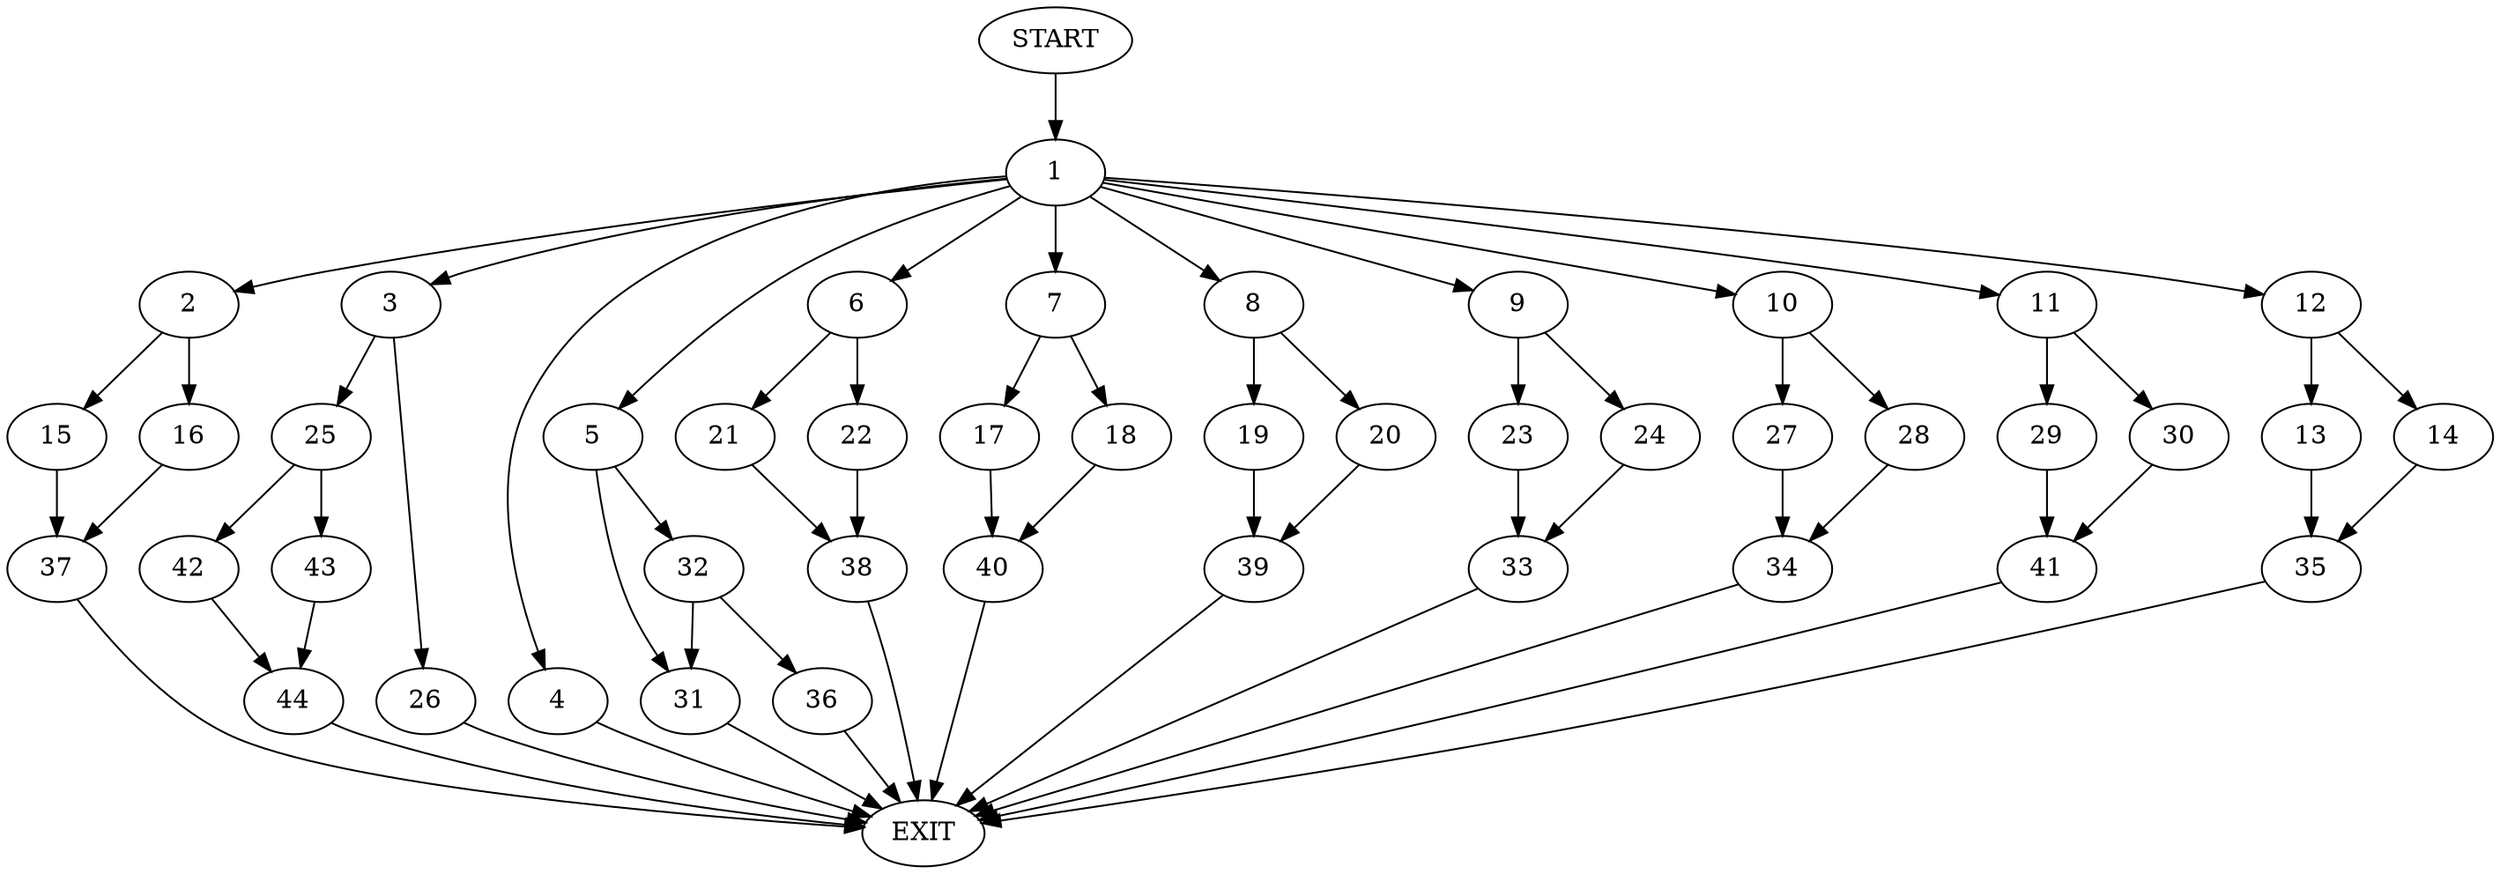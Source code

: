 digraph {
0 [label="START"]
45 [label="EXIT"]
0 -> 1
1 -> 2
1 -> 3
1 -> 4
1 -> 5
1 -> 6
1 -> 7
1 -> 8
1 -> 9
1 -> 10
1 -> 11
1 -> 12
12 -> 13
12 -> 14
2 -> 15
2 -> 16
7 -> 17
7 -> 18
8 -> 19
8 -> 20
6 -> 21
6 -> 22
9 -> 23
9 -> 24
3 -> 25
3 -> 26
4 -> 45
10 -> 27
10 -> 28
11 -> 29
11 -> 30
5 -> 31
5 -> 32
24 -> 33
23 -> 33
33 -> 45
28 -> 34
27 -> 34
34 -> 45
14 -> 35
13 -> 35
35 -> 45
31 -> 45
32 -> 36
32 -> 31
36 -> 45
15 -> 37
16 -> 37
37 -> 45
21 -> 38
22 -> 38
38 -> 45
20 -> 39
19 -> 39
39 -> 45
18 -> 40
17 -> 40
40 -> 45
29 -> 41
30 -> 41
41 -> 45
25 -> 42
25 -> 43
26 -> 45
42 -> 44
43 -> 44
44 -> 45
}
